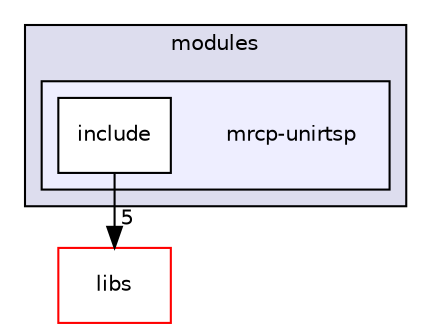 digraph "mrcp-unirtsp" {
  compound=true
  node [ fontsize="10", fontname="Helvetica"];
  edge [ labelfontsize="10", labelfontname="Helvetica"];
  subgraph clusterdir_e05d7e2b1ecd646af5bb94391405f3b5 {
    graph [ bgcolor="#ddddee", pencolor="black", label="modules" fontname="Helvetica", fontsize="10", URL="dir_e05d7e2b1ecd646af5bb94391405f3b5.html"]
  subgraph clusterdir_65f6e3bea03fc3846137b7e12fa55014 {
    graph [ bgcolor="#eeeeff", pencolor="black", label="" URL="dir_65f6e3bea03fc3846137b7e12fa55014.html"];
    dir_65f6e3bea03fc3846137b7e12fa55014 [shape=plaintext label="mrcp-unirtsp"];
    dir_2707c3403e90a69faf8a19ebb0007e60 [shape=box label="include" color="black" fillcolor="white" style="filled" URL="dir_2707c3403e90a69faf8a19ebb0007e60.html"];
  }
  }
  dir_6719ab1f1f7655efc2fa43f7eb574fd1 [shape=box label="libs" fillcolor="white" style="filled" color="red" URL="dir_6719ab1f1f7655efc2fa43f7eb574fd1.html"];
  dir_2707c3403e90a69faf8a19ebb0007e60->dir_6719ab1f1f7655efc2fa43f7eb574fd1 [headlabel="5", labeldistance=1.5 headhref="dir_000034_000000.html"];
}

